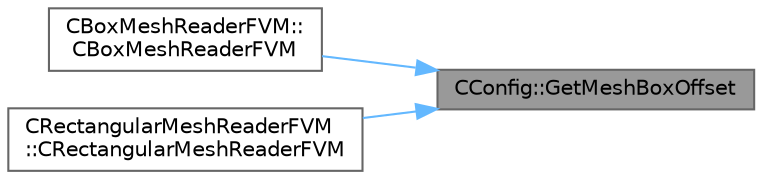 digraph "CConfig::GetMeshBoxOffset"
{
 // LATEX_PDF_SIZE
  bgcolor="transparent";
  edge [fontname=Helvetica,fontsize=10,labelfontname=Helvetica,labelfontsize=10];
  node [fontname=Helvetica,fontsize=10,shape=box,height=0.2,width=0.4];
  rankdir="RL";
  Node1 [id="Node000001",label="CConfig::GetMeshBoxOffset",height=0.2,width=0.4,color="gray40", fillcolor="grey60", style="filled", fontcolor="black",tooltip="Get the offset from 0.0 of the analytic RECTANGLE or BOX grid in the specified coordinate direction."];
  Node1 -> Node2 [id="edge1_Node000001_Node000002",dir="back",color="steelblue1",style="solid",tooltip=" "];
  Node2 [id="Node000002",label="CBoxMeshReaderFVM::\lCBoxMeshReaderFVM",height=0.2,width=0.4,color="grey40", fillcolor="white", style="filled",URL="$classCBoxMeshReaderFVM.html#a005b6ebd30438a774a8a516a6e8258a9",tooltip="Constructor of the CBoxMeshReaderFVM class."];
  Node1 -> Node3 [id="edge2_Node000001_Node000003",dir="back",color="steelblue1",style="solid",tooltip=" "];
  Node3 [id="Node000003",label="CRectangularMeshReaderFVM\l::CRectangularMeshReaderFVM",height=0.2,width=0.4,color="grey40", fillcolor="white", style="filled",URL="$classCRectangularMeshReaderFVM.html#a6765815462a38aa3281a3e966085a0c6",tooltip="Constructor of the CRectangularMeshReaderFVM class."];
}
